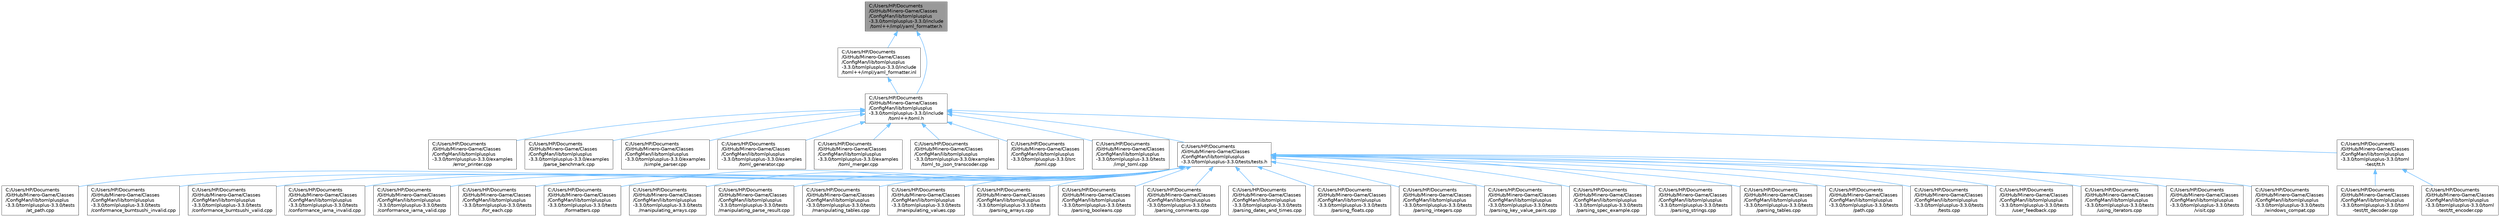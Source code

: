 digraph "C:/Users/HP/Documents/GitHub/Minero-Game/Classes/ConfigMan/lib/tomlplusplus-3.3.0/tomlplusplus-3.3.0/include/toml++/impl/yaml_formatter.h"
{
 // LATEX_PDF_SIZE
  bgcolor="transparent";
  edge [fontname=Helvetica,fontsize=10,labelfontname=Helvetica,labelfontsize=10];
  node [fontname=Helvetica,fontsize=10,shape=box,height=0.2,width=0.4];
  Node1 [id="Node000001",label="C:/Users/HP/Documents\l/GitHub/Minero-Game/Classes\l/ConfigMan/lib/tomlplusplus\l-3.3.0/tomlplusplus-3.3.0/include\l/toml++/impl/yaml_formatter.h",height=0.2,width=0.4,color="gray40", fillcolor="grey60", style="filled", fontcolor="black",tooltip=" "];
  Node1 -> Node2 [id="edge85_Node000001_Node000002",dir="back",color="steelblue1",style="solid",tooltip=" "];
  Node2 [id="Node000002",label="C:/Users/HP/Documents\l/GitHub/Minero-Game/Classes\l/ConfigMan/lib/tomlplusplus\l-3.3.0/tomlplusplus-3.3.0/include\l/toml++/impl/yaml_formatter.inl",height=0.2,width=0.4,color="grey40", fillcolor="white", style="filled",URL="$yaml__formatter_8inl.html",tooltip=" "];
  Node2 -> Node3 [id="edge86_Node000002_Node000003",dir="back",color="steelblue1",style="solid",tooltip=" "];
  Node3 [id="Node000003",label="C:/Users/HP/Documents\l/GitHub/Minero-Game/Classes\l/ConfigMan/lib/tomlplusplus\l-3.3.0/tomlplusplus-3.3.0/include\l/toml++/toml.h",height=0.2,width=0.4,color="grey40", fillcolor="white", style="filled",URL="$toml_8h.html",tooltip=" "];
  Node3 -> Node4 [id="edge87_Node000003_Node000004",dir="back",color="steelblue1",style="solid",tooltip=" "];
  Node4 [id="Node000004",label="C:/Users/HP/Documents\l/GitHub/Minero-Game/Classes\l/ConfigMan/lib/tomlplusplus\l-3.3.0/tomlplusplus-3.3.0/examples\l/error_printer.cpp",height=0.2,width=0.4,color="grey40", fillcolor="white", style="filled",URL="$error__printer_8cpp.html",tooltip=" "];
  Node3 -> Node5 [id="edge88_Node000003_Node000005",dir="back",color="steelblue1",style="solid",tooltip=" "];
  Node5 [id="Node000005",label="C:/Users/HP/Documents\l/GitHub/Minero-Game/Classes\l/ConfigMan/lib/tomlplusplus\l-3.3.0/tomlplusplus-3.3.0/examples\l/parse_benchmark.cpp",height=0.2,width=0.4,color="grey40", fillcolor="white", style="filled",URL="$parse__benchmark_8cpp.html",tooltip=" "];
  Node3 -> Node6 [id="edge89_Node000003_Node000006",dir="back",color="steelblue1",style="solid",tooltip=" "];
  Node6 [id="Node000006",label="C:/Users/HP/Documents\l/GitHub/Minero-Game/Classes\l/ConfigMan/lib/tomlplusplus\l-3.3.0/tomlplusplus-3.3.0/examples\l/simple_parser.cpp",height=0.2,width=0.4,color="grey40", fillcolor="white", style="filled",URL="$simple__parser_8cpp.html",tooltip=" "];
  Node3 -> Node7 [id="edge90_Node000003_Node000007",dir="back",color="steelblue1",style="solid",tooltip=" "];
  Node7 [id="Node000007",label="C:/Users/HP/Documents\l/GitHub/Minero-Game/Classes\l/ConfigMan/lib/tomlplusplus\l-3.3.0/tomlplusplus-3.3.0/examples\l/toml_generator.cpp",height=0.2,width=0.4,color="grey40", fillcolor="white", style="filled",URL="$toml__generator_8cpp.html",tooltip=" "];
  Node3 -> Node8 [id="edge91_Node000003_Node000008",dir="back",color="steelblue1",style="solid",tooltip=" "];
  Node8 [id="Node000008",label="C:/Users/HP/Documents\l/GitHub/Minero-Game/Classes\l/ConfigMan/lib/tomlplusplus\l-3.3.0/tomlplusplus-3.3.0/examples\l/toml_merger.cpp",height=0.2,width=0.4,color="grey40", fillcolor="white", style="filled",URL="$toml__merger_8cpp.html",tooltip=" "];
  Node3 -> Node9 [id="edge92_Node000003_Node000009",dir="back",color="steelblue1",style="solid",tooltip=" "];
  Node9 [id="Node000009",label="C:/Users/HP/Documents\l/GitHub/Minero-Game/Classes\l/ConfigMan/lib/tomlplusplus\l-3.3.0/tomlplusplus-3.3.0/examples\l/toml_to_json_transcoder.cpp",height=0.2,width=0.4,color="grey40", fillcolor="white", style="filled",URL="$toml__to__json__transcoder_8cpp.html",tooltip=" "];
  Node3 -> Node10 [id="edge93_Node000003_Node000010",dir="back",color="steelblue1",style="solid",tooltip=" "];
  Node10 [id="Node000010",label="C:/Users/HP/Documents\l/GitHub/Minero-Game/Classes\l/ConfigMan/lib/tomlplusplus\l-3.3.0/tomlplusplus-3.3.0/src\l/toml.cpp",height=0.2,width=0.4,color="grey40", fillcolor="white", style="filled",URL="$toml_8cpp.html",tooltip=" "];
  Node3 -> Node11 [id="edge94_Node000003_Node000011",dir="back",color="steelblue1",style="solid",tooltip=" "];
  Node11 [id="Node000011",label="C:/Users/HP/Documents\l/GitHub/Minero-Game/Classes\l/ConfigMan/lib/tomlplusplus\l-3.3.0/tomlplusplus-3.3.0/tests\l/impl_toml.cpp",height=0.2,width=0.4,color="grey40", fillcolor="white", style="filled",URL="$impl__toml_8cpp.html",tooltip=" "];
  Node3 -> Node12 [id="edge95_Node000003_Node000012",dir="back",color="steelblue1",style="solid",tooltip=" "];
  Node12 [id="Node000012",label="C:/Users/HP/Documents\l/GitHub/Minero-Game/Classes\l/ConfigMan/lib/tomlplusplus\l-3.3.0/tomlplusplus-3.3.0/tests/tests.h",height=0.2,width=0.4,color="grey40", fillcolor="white", style="filled",URL="$tests_8h.html",tooltip=" "];
  Node12 -> Node13 [id="edge96_Node000012_Node000013",dir="back",color="steelblue1",style="solid",tooltip=" "];
  Node13 [id="Node000013",label="C:/Users/HP/Documents\l/GitHub/Minero-Game/Classes\l/ConfigMan/lib/tomlplusplus\l-3.3.0/tomlplusplus-3.3.0/tests\l/at_path.cpp",height=0.2,width=0.4,color="grey40", fillcolor="white", style="filled",URL="$at__path_8cpp.html",tooltip=" "];
  Node12 -> Node14 [id="edge97_Node000012_Node000014",dir="back",color="steelblue1",style="solid",tooltip=" "];
  Node14 [id="Node000014",label="C:/Users/HP/Documents\l/GitHub/Minero-Game/Classes\l/ConfigMan/lib/tomlplusplus\l-3.3.0/tomlplusplus-3.3.0/tests\l/conformance_burntsushi_invalid.cpp",height=0.2,width=0.4,color="grey40", fillcolor="white", style="filled",URL="$conformance__burntsushi__invalid_8cpp.html",tooltip=" "];
  Node12 -> Node15 [id="edge98_Node000012_Node000015",dir="back",color="steelblue1",style="solid",tooltip=" "];
  Node15 [id="Node000015",label="C:/Users/HP/Documents\l/GitHub/Minero-Game/Classes\l/ConfigMan/lib/tomlplusplus\l-3.3.0/tomlplusplus-3.3.0/tests\l/conformance_burntsushi_valid.cpp",height=0.2,width=0.4,color="grey40", fillcolor="white", style="filled",URL="$conformance__burntsushi__valid_8cpp.html",tooltip=" "];
  Node12 -> Node16 [id="edge99_Node000012_Node000016",dir="back",color="steelblue1",style="solid",tooltip=" "];
  Node16 [id="Node000016",label="C:/Users/HP/Documents\l/GitHub/Minero-Game/Classes\l/ConfigMan/lib/tomlplusplus\l-3.3.0/tomlplusplus-3.3.0/tests\l/conformance_iarna_invalid.cpp",height=0.2,width=0.4,color="grey40", fillcolor="white", style="filled",URL="$conformance__iarna__invalid_8cpp.html",tooltip=" "];
  Node12 -> Node17 [id="edge100_Node000012_Node000017",dir="back",color="steelblue1",style="solid",tooltip=" "];
  Node17 [id="Node000017",label="C:/Users/HP/Documents\l/GitHub/Minero-Game/Classes\l/ConfigMan/lib/tomlplusplus\l-3.3.0/tomlplusplus-3.3.0/tests\l/conformance_iarna_valid.cpp",height=0.2,width=0.4,color="grey40", fillcolor="white", style="filled",URL="$conformance__iarna__valid_8cpp.html",tooltip=" "];
  Node12 -> Node18 [id="edge101_Node000012_Node000018",dir="back",color="steelblue1",style="solid",tooltip=" "];
  Node18 [id="Node000018",label="C:/Users/HP/Documents\l/GitHub/Minero-Game/Classes\l/ConfigMan/lib/tomlplusplus\l-3.3.0/tomlplusplus-3.3.0/tests\l/for_each.cpp",height=0.2,width=0.4,color="grey40", fillcolor="white", style="filled",URL="$for__each_8cpp.html",tooltip=" "];
  Node12 -> Node19 [id="edge102_Node000012_Node000019",dir="back",color="steelblue1",style="solid",tooltip=" "];
  Node19 [id="Node000019",label="C:/Users/HP/Documents\l/GitHub/Minero-Game/Classes\l/ConfigMan/lib/tomlplusplus\l-3.3.0/tomlplusplus-3.3.0/tests\l/formatters.cpp",height=0.2,width=0.4,color="grey40", fillcolor="white", style="filled",URL="$formatters_8cpp.html",tooltip=" "];
  Node12 -> Node20 [id="edge103_Node000012_Node000020",dir="back",color="steelblue1",style="solid",tooltip=" "];
  Node20 [id="Node000020",label="C:/Users/HP/Documents\l/GitHub/Minero-Game/Classes\l/ConfigMan/lib/tomlplusplus\l-3.3.0/tomlplusplus-3.3.0/tests\l/manipulating_arrays.cpp",height=0.2,width=0.4,color="grey40", fillcolor="white", style="filled",URL="$manipulating__arrays_8cpp.html",tooltip=" "];
  Node12 -> Node21 [id="edge104_Node000012_Node000021",dir="back",color="steelblue1",style="solid",tooltip=" "];
  Node21 [id="Node000021",label="C:/Users/HP/Documents\l/GitHub/Minero-Game/Classes\l/ConfigMan/lib/tomlplusplus\l-3.3.0/tomlplusplus-3.3.0/tests\l/manipulating_parse_result.cpp",height=0.2,width=0.4,color="grey40", fillcolor="white", style="filled",URL="$manipulating__parse__result_8cpp.html",tooltip=" "];
  Node12 -> Node22 [id="edge105_Node000012_Node000022",dir="back",color="steelblue1",style="solid",tooltip=" "];
  Node22 [id="Node000022",label="C:/Users/HP/Documents\l/GitHub/Minero-Game/Classes\l/ConfigMan/lib/tomlplusplus\l-3.3.0/tomlplusplus-3.3.0/tests\l/manipulating_tables.cpp",height=0.2,width=0.4,color="grey40", fillcolor="white", style="filled",URL="$manipulating__tables_8cpp.html",tooltip=" "];
  Node12 -> Node23 [id="edge106_Node000012_Node000023",dir="back",color="steelblue1",style="solid",tooltip=" "];
  Node23 [id="Node000023",label="C:/Users/HP/Documents\l/GitHub/Minero-Game/Classes\l/ConfigMan/lib/tomlplusplus\l-3.3.0/tomlplusplus-3.3.0/tests\l/manipulating_values.cpp",height=0.2,width=0.4,color="grey40", fillcolor="white", style="filled",URL="$manipulating__values_8cpp.html",tooltip=" "];
  Node12 -> Node24 [id="edge107_Node000012_Node000024",dir="back",color="steelblue1",style="solid",tooltip=" "];
  Node24 [id="Node000024",label="C:/Users/HP/Documents\l/GitHub/Minero-Game/Classes\l/ConfigMan/lib/tomlplusplus\l-3.3.0/tomlplusplus-3.3.0/tests\l/parsing_arrays.cpp",height=0.2,width=0.4,color="grey40", fillcolor="white", style="filled",URL="$parsing__arrays_8cpp.html",tooltip=" "];
  Node12 -> Node25 [id="edge108_Node000012_Node000025",dir="back",color="steelblue1",style="solid",tooltip=" "];
  Node25 [id="Node000025",label="C:/Users/HP/Documents\l/GitHub/Minero-Game/Classes\l/ConfigMan/lib/tomlplusplus\l-3.3.0/tomlplusplus-3.3.0/tests\l/parsing_booleans.cpp",height=0.2,width=0.4,color="grey40", fillcolor="white", style="filled",URL="$parsing__booleans_8cpp.html",tooltip=" "];
  Node12 -> Node26 [id="edge109_Node000012_Node000026",dir="back",color="steelblue1",style="solid",tooltip=" "];
  Node26 [id="Node000026",label="C:/Users/HP/Documents\l/GitHub/Minero-Game/Classes\l/ConfigMan/lib/tomlplusplus\l-3.3.0/tomlplusplus-3.3.0/tests\l/parsing_comments.cpp",height=0.2,width=0.4,color="grey40", fillcolor="white", style="filled",URL="$parsing__comments_8cpp.html",tooltip=" "];
  Node12 -> Node27 [id="edge110_Node000012_Node000027",dir="back",color="steelblue1",style="solid",tooltip=" "];
  Node27 [id="Node000027",label="C:/Users/HP/Documents\l/GitHub/Minero-Game/Classes\l/ConfigMan/lib/tomlplusplus\l-3.3.0/tomlplusplus-3.3.0/tests\l/parsing_dates_and_times.cpp",height=0.2,width=0.4,color="grey40", fillcolor="white", style="filled",URL="$parsing__dates__and__times_8cpp.html",tooltip=" "];
  Node12 -> Node28 [id="edge111_Node000012_Node000028",dir="back",color="steelblue1",style="solid",tooltip=" "];
  Node28 [id="Node000028",label="C:/Users/HP/Documents\l/GitHub/Minero-Game/Classes\l/ConfigMan/lib/tomlplusplus\l-3.3.0/tomlplusplus-3.3.0/tests\l/parsing_floats.cpp",height=0.2,width=0.4,color="grey40", fillcolor="white", style="filled",URL="$parsing__floats_8cpp.html",tooltip=" "];
  Node12 -> Node29 [id="edge112_Node000012_Node000029",dir="back",color="steelblue1",style="solid",tooltip=" "];
  Node29 [id="Node000029",label="C:/Users/HP/Documents\l/GitHub/Minero-Game/Classes\l/ConfigMan/lib/tomlplusplus\l-3.3.0/tomlplusplus-3.3.0/tests\l/parsing_integers.cpp",height=0.2,width=0.4,color="grey40", fillcolor="white", style="filled",URL="$parsing__integers_8cpp.html",tooltip=" "];
  Node12 -> Node30 [id="edge113_Node000012_Node000030",dir="back",color="steelblue1",style="solid",tooltip=" "];
  Node30 [id="Node000030",label="C:/Users/HP/Documents\l/GitHub/Minero-Game/Classes\l/ConfigMan/lib/tomlplusplus\l-3.3.0/tomlplusplus-3.3.0/tests\l/parsing_key_value_pairs.cpp",height=0.2,width=0.4,color="grey40", fillcolor="white", style="filled",URL="$parsing__key__value__pairs_8cpp.html",tooltip=" "];
  Node12 -> Node31 [id="edge114_Node000012_Node000031",dir="back",color="steelblue1",style="solid",tooltip=" "];
  Node31 [id="Node000031",label="C:/Users/HP/Documents\l/GitHub/Minero-Game/Classes\l/ConfigMan/lib/tomlplusplus\l-3.3.0/tomlplusplus-3.3.0/tests\l/parsing_spec_example.cpp",height=0.2,width=0.4,color="grey40", fillcolor="white", style="filled",URL="$parsing__spec__example_8cpp.html",tooltip=" "];
  Node12 -> Node32 [id="edge115_Node000012_Node000032",dir="back",color="steelblue1",style="solid",tooltip=" "];
  Node32 [id="Node000032",label="C:/Users/HP/Documents\l/GitHub/Minero-Game/Classes\l/ConfigMan/lib/tomlplusplus\l-3.3.0/tomlplusplus-3.3.0/tests\l/parsing_strings.cpp",height=0.2,width=0.4,color="grey40", fillcolor="white", style="filled",URL="$parsing__strings_8cpp.html",tooltip=" "];
  Node12 -> Node33 [id="edge116_Node000012_Node000033",dir="back",color="steelblue1",style="solid",tooltip=" "];
  Node33 [id="Node000033",label="C:/Users/HP/Documents\l/GitHub/Minero-Game/Classes\l/ConfigMan/lib/tomlplusplus\l-3.3.0/tomlplusplus-3.3.0/tests\l/parsing_tables.cpp",height=0.2,width=0.4,color="grey40", fillcolor="white", style="filled",URL="$parsing__tables_8cpp.html",tooltip=" "];
  Node12 -> Node34 [id="edge117_Node000012_Node000034",dir="back",color="steelblue1",style="solid",tooltip=" "];
  Node34 [id="Node000034",label="C:/Users/HP/Documents\l/GitHub/Minero-Game/Classes\l/ConfigMan/lib/tomlplusplus\l-3.3.0/tomlplusplus-3.3.0/tests\l/path.cpp",height=0.2,width=0.4,color="grey40", fillcolor="white", style="filled",URL="$path_8cpp.html",tooltip=" "];
  Node12 -> Node35 [id="edge118_Node000012_Node000035",dir="back",color="steelblue1",style="solid",tooltip=" "];
  Node35 [id="Node000035",label="C:/Users/HP/Documents\l/GitHub/Minero-Game/Classes\l/ConfigMan/lib/tomlplusplus\l-3.3.0/tomlplusplus-3.3.0/tests\l/tests.cpp",height=0.2,width=0.4,color="grey40", fillcolor="white", style="filled",URL="$tests_8cpp.html",tooltip=" "];
  Node12 -> Node36 [id="edge119_Node000012_Node000036",dir="back",color="steelblue1",style="solid",tooltip=" "];
  Node36 [id="Node000036",label="C:/Users/HP/Documents\l/GitHub/Minero-Game/Classes\l/ConfigMan/lib/tomlplusplus\l-3.3.0/tomlplusplus-3.3.0/tests\l/user_feedback.cpp",height=0.2,width=0.4,color="grey40", fillcolor="white", style="filled",URL="$user__feedback_8cpp.html",tooltip=" "];
  Node12 -> Node37 [id="edge120_Node000012_Node000037",dir="back",color="steelblue1",style="solid",tooltip=" "];
  Node37 [id="Node000037",label="C:/Users/HP/Documents\l/GitHub/Minero-Game/Classes\l/ConfigMan/lib/tomlplusplus\l-3.3.0/tomlplusplus-3.3.0/tests\l/using_iterators.cpp",height=0.2,width=0.4,color="grey40", fillcolor="white", style="filled",URL="$using__iterators_8cpp.html",tooltip=" "];
  Node12 -> Node38 [id="edge121_Node000012_Node000038",dir="back",color="steelblue1",style="solid",tooltip=" "];
  Node38 [id="Node000038",label="C:/Users/HP/Documents\l/GitHub/Minero-Game/Classes\l/ConfigMan/lib/tomlplusplus\l-3.3.0/tomlplusplus-3.3.0/tests\l/visit.cpp",height=0.2,width=0.4,color="grey40", fillcolor="white", style="filled",URL="$visit_8cpp.html",tooltip=" "];
  Node12 -> Node39 [id="edge122_Node000012_Node000039",dir="back",color="steelblue1",style="solid",tooltip=" "];
  Node39 [id="Node000039",label="C:/Users/HP/Documents\l/GitHub/Minero-Game/Classes\l/ConfigMan/lib/tomlplusplus\l-3.3.0/tomlplusplus-3.3.0/tests\l/windows_compat.cpp",height=0.2,width=0.4,color="grey40", fillcolor="white", style="filled",URL="$windows__compat_8cpp.html",tooltip=" "];
  Node3 -> Node40 [id="edge123_Node000003_Node000040",dir="back",color="steelblue1",style="solid",tooltip=" "];
  Node40 [id="Node000040",label="C:/Users/HP/Documents\l/GitHub/Minero-Game/Classes\l/ConfigMan/lib/tomlplusplus\l-3.3.0/tomlplusplus-3.3.0/toml\l-test/tt.h",height=0.2,width=0.4,color="grey40", fillcolor="white", style="filled",URL="$tt_8h.html",tooltip=" "];
  Node40 -> Node41 [id="edge124_Node000040_Node000041",dir="back",color="steelblue1",style="solid",tooltip=" "];
  Node41 [id="Node000041",label="C:/Users/HP/Documents\l/GitHub/Minero-Game/Classes\l/ConfigMan/lib/tomlplusplus\l-3.3.0/tomlplusplus-3.3.0/toml\l-test/tt_decoder.cpp",height=0.2,width=0.4,color="grey40", fillcolor="white", style="filled",URL="$tt__decoder_8cpp.html",tooltip=" "];
  Node40 -> Node42 [id="edge125_Node000040_Node000042",dir="back",color="steelblue1",style="solid",tooltip=" "];
  Node42 [id="Node000042",label="C:/Users/HP/Documents\l/GitHub/Minero-Game/Classes\l/ConfigMan/lib/tomlplusplus\l-3.3.0/tomlplusplus-3.3.0/toml\l-test/tt_encoder.cpp",height=0.2,width=0.4,color="grey40", fillcolor="white", style="filled",URL="$tt__encoder_8cpp.html",tooltip=" "];
  Node1 -> Node3 [id="edge126_Node000001_Node000003",dir="back",color="steelblue1",style="solid",tooltip=" "];
}

